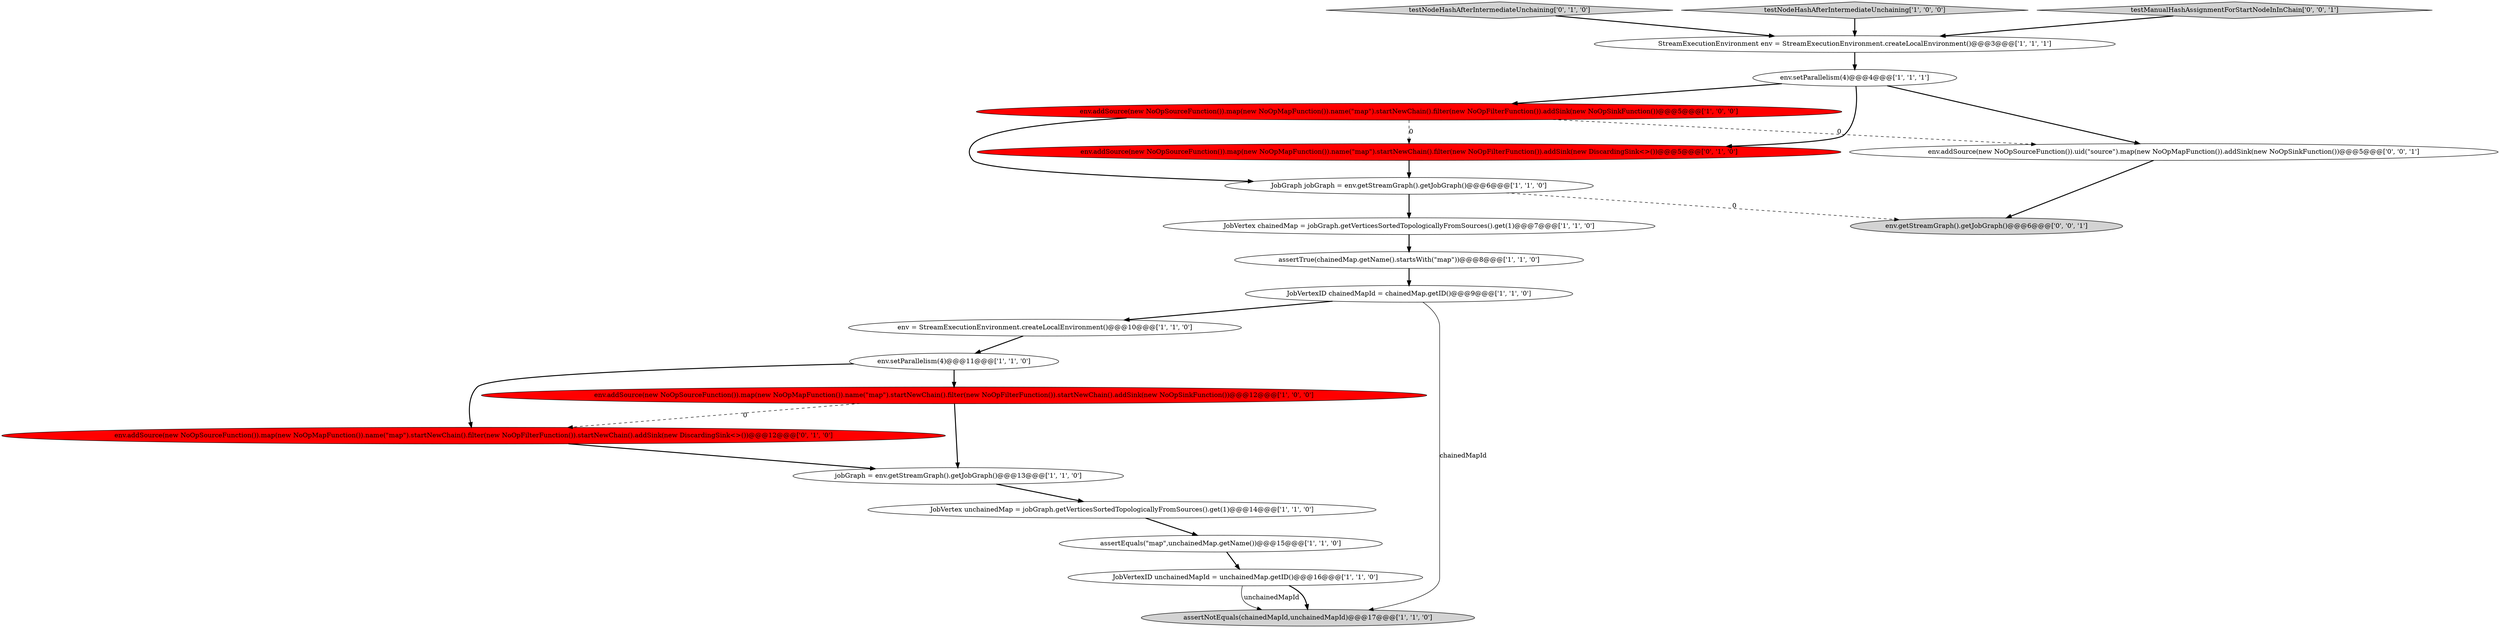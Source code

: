 digraph {
15 [style = filled, label = "JobVertexID unchainedMapId = unchainedMap.getID()@@@16@@@['1', '1', '0']", fillcolor = white, shape = ellipse image = "AAA0AAABBB1BBB"];
9 [style = filled, label = "JobVertex chainedMap = jobGraph.getVerticesSortedTopologicallyFromSources().get(1)@@@7@@@['1', '1', '0']", fillcolor = white, shape = ellipse image = "AAA0AAABBB1BBB"];
0 [style = filled, label = "assertTrue(chainedMap.getName().startsWith(\"map\"))@@@8@@@['1', '1', '0']", fillcolor = white, shape = ellipse image = "AAA0AAABBB1BBB"];
1 [style = filled, label = "env.setParallelism(4)@@@11@@@['1', '1', '0']", fillcolor = white, shape = ellipse image = "AAA0AAABBB1BBB"];
16 [style = filled, label = "testNodeHashAfterIntermediateUnchaining['0', '1', '0']", fillcolor = lightgray, shape = diamond image = "AAA0AAABBB2BBB"];
11 [style = filled, label = "JobVertex unchainedMap = jobGraph.getVerticesSortedTopologicallyFromSources().get(1)@@@14@@@['1', '1', '0']", fillcolor = white, shape = ellipse image = "AAA0AAABBB1BBB"];
4 [style = filled, label = "assertEquals(\"map\",unchainedMap.getName())@@@15@@@['1', '1', '0']", fillcolor = white, shape = ellipse image = "AAA0AAABBB1BBB"];
18 [style = filled, label = "env.addSource(new NoOpSourceFunction()).map(new NoOpMapFunction()).name(\"map\").startNewChain().filter(new NoOpFilterFunction()).addSink(new DiscardingSink<>())@@@5@@@['0', '1', '0']", fillcolor = red, shape = ellipse image = "AAA1AAABBB2BBB"];
20 [style = filled, label = "env.addSource(new NoOpSourceFunction()).uid(\"source\").map(new NoOpMapFunction()).addSink(new NoOpSinkFunction())@@@5@@@['0', '0', '1']", fillcolor = white, shape = ellipse image = "AAA0AAABBB3BBB"];
6 [style = filled, label = "testNodeHashAfterIntermediateUnchaining['1', '0', '0']", fillcolor = lightgray, shape = diamond image = "AAA0AAABBB1BBB"];
17 [style = filled, label = "env.addSource(new NoOpSourceFunction()).map(new NoOpMapFunction()).name(\"map\").startNewChain().filter(new NoOpFilterFunction()).startNewChain().addSink(new DiscardingSink<>())@@@12@@@['0', '1', '0']", fillcolor = red, shape = ellipse image = "AAA1AAABBB2BBB"];
19 [style = filled, label = "env.getStreamGraph().getJobGraph()@@@6@@@['0', '0', '1']", fillcolor = lightgray, shape = ellipse image = "AAA0AAABBB3BBB"];
8 [style = filled, label = "env.addSource(new NoOpSourceFunction()).map(new NoOpMapFunction()).name(\"map\").startNewChain().filter(new NoOpFilterFunction()).addSink(new NoOpSinkFunction())@@@5@@@['1', '0', '0']", fillcolor = red, shape = ellipse image = "AAA1AAABBB1BBB"];
7 [style = filled, label = "env.setParallelism(4)@@@4@@@['1', '1', '1']", fillcolor = white, shape = ellipse image = "AAA0AAABBB1BBB"];
10 [style = filled, label = "JobVertexID chainedMapId = chainedMap.getID()@@@9@@@['1', '1', '0']", fillcolor = white, shape = ellipse image = "AAA0AAABBB1BBB"];
21 [style = filled, label = "testManualHashAssignmentForStartNodeInInChain['0', '0', '1']", fillcolor = lightgray, shape = diamond image = "AAA0AAABBB3BBB"];
2 [style = filled, label = "JobGraph jobGraph = env.getStreamGraph().getJobGraph()@@@6@@@['1', '1', '0']", fillcolor = white, shape = ellipse image = "AAA0AAABBB1BBB"];
14 [style = filled, label = "env = StreamExecutionEnvironment.createLocalEnvironment()@@@10@@@['1', '1', '0']", fillcolor = white, shape = ellipse image = "AAA0AAABBB1BBB"];
12 [style = filled, label = "env.addSource(new NoOpSourceFunction()).map(new NoOpMapFunction()).name(\"map\").startNewChain().filter(new NoOpFilterFunction()).startNewChain().addSink(new NoOpSinkFunction())@@@12@@@['1', '0', '0']", fillcolor = red, shape = ellipse image = "AAA1AAABBB1BBB"];
5 [style = filled, label = "assertNotEquals(chainedMapId,unchainedMapId)@@@17@@@['1', '1', '0']", fillcolor = lightgray, shape = ellipse image = "AAA0AAABBB1BBB"];
13 [style = filled, label = "StreamExecutionEnvironment env = StreamExecutionEnvironment.createLocalEnvironment()@@@3@@@['1', '1', '1']", fillcolor = white, shape = ellipse image = "AAA0AAABBB1BBB"];
3 [style = filled, label = "jobGraph = env.getStreamGraph().getJobGraph()@@@13@@@['1', '1', '0']", fillcolor = white, shape = ellipse image = "AAA0AAABBB1BBB"];
16->13 [style = bold, label=""];
2->19 [style = dashed, label="0"];
9->0 [style = bold, label=""];
10->14 [style = bold, label=""];
10->5 [style = solid, label="chainedMapId"];
11->4 [style = bold, label=""];
4->15 [style = bold, label=""];
8->20 [style = dashed, label="0"];
3->11 [style = bold, label=""];
12->17 [style = dashed, label="0"];
2->9 [style = bold, label=""];
7->20 [style = bold, label=""];
18->2 [style = bold, label=""];
7->8 [style = bold, label=""];
15->5 [style = bold, label=""];
14->1 [style = bold, label=""];
1->17 [style = bold, label=""];
15->5 [style = solid, label="unchainedMapId"];
0->10 [style = bold, label=""];
8->2 [style = bold, label=""];
13->7 [style = bold, label=""];
6->13 [style = bold, label=""];
1->12 [style = bold, label=""];
17->3 [style = bold, label=""];
7->18 [style = bold, label=""];
8->18 [style = dashed, label="0"];
12->3 [style = bold, label=""];
20->19 [style = bold, label=""];
21->13 [style = bold, label=""];
}
